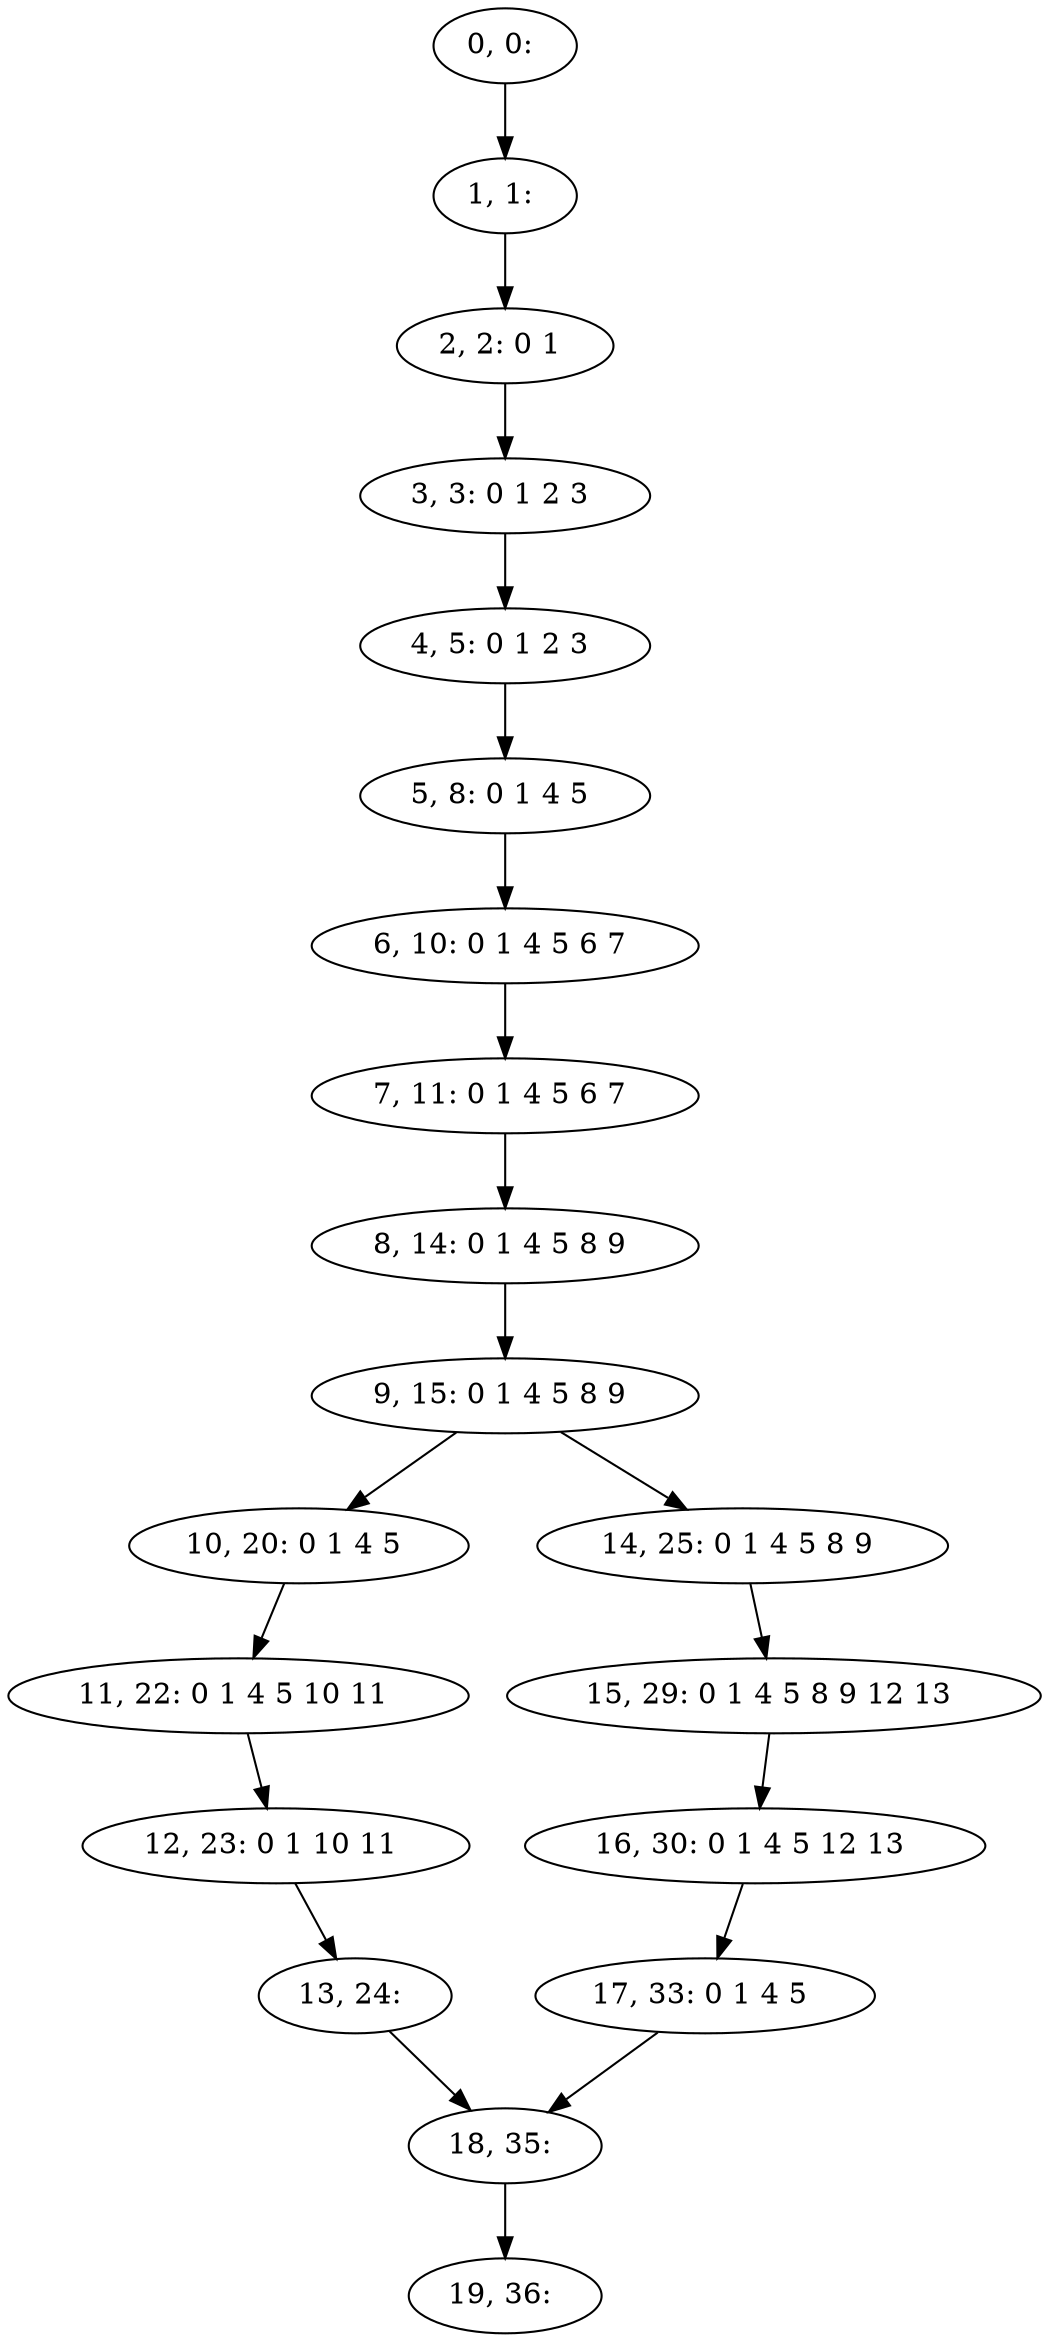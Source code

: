 digraph G {
0[label="0, 0: "];
1[label="1, 1: "];
2[label="2, 2: 0 1 "];
3[label="3, 3: 0 1 2 3 "];
4[label="4, 5: 0 1 2 3 "];
5[label="5, 8: 0 1 4 5 "];
6[label="6, 10: 0 1 4 5 6 7 "];
7[label="7, 11: 0 1 4 5 6 7 "];
8[label="8, 14: 0 1 4 5 8 9 "];
9[label="9, 15: 0 1 4 5 8 9 "];
10[label="10, 20: 0 1 4 5 "];
11[label="11, 22: 0 1 4 5 10 11 "];
12[label="12, 23: 0 1 10 11 "];
13[label="13, 24: "];
14[label="14, 25: 0 1 4 5 8 9 "];
15[label="15, 29: 0 1 4 5 8 9 12 13 "];
16[label="16, 30: 0 1 4 5 12 13 "];
17[label="17, 33: 0 1 4 5 "];
18[label="18, 35: "];
19[label="19, 36: "];
0->1 ;
1->2 ;
2->3 ;
3->4 ;
4->5 ;
5->6 ;
6->7 ;
7->8 ;
8->9 ;
9->10 ;
9->14 ;
10->11 ;
11->12 ;
12->13 ;
13->18 ;
14->15 ;
15->16 ;
16->17 ;
17->18 ;
18->19 ;
}
